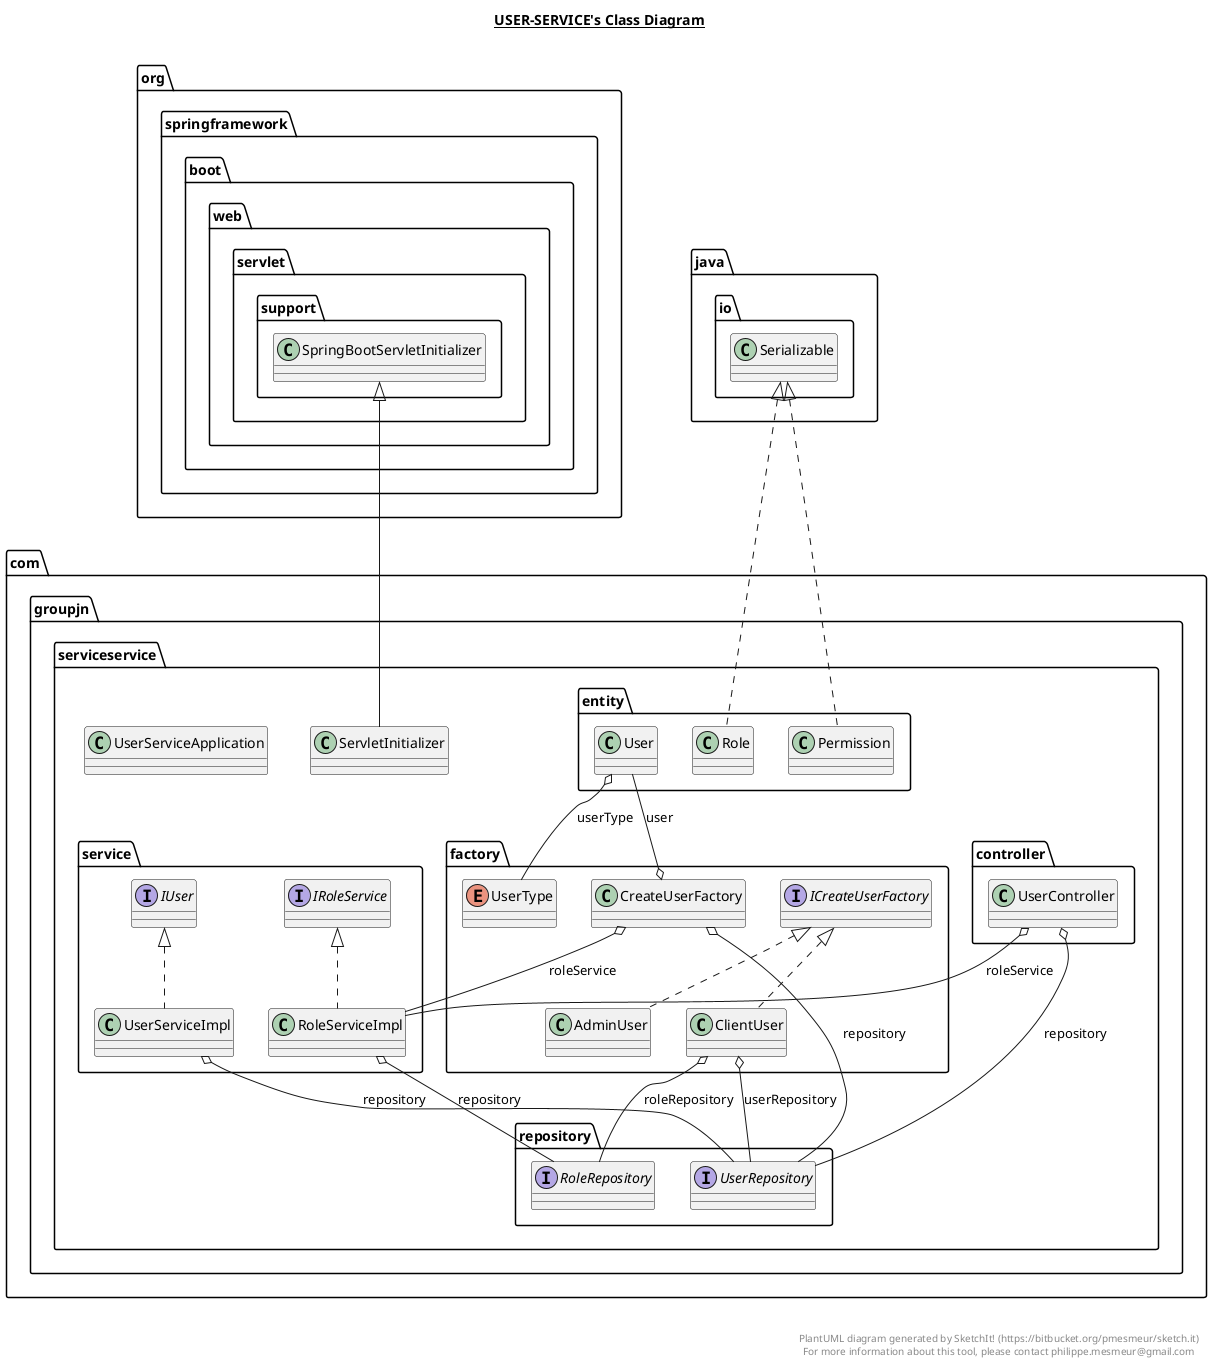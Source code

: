 @startuml

title __USER-SERVICE's Class Diagram__\n

  namespace com.groupjn.serviceservice {
    class com.groupjn.serviceservice.ServletInitializer {
    }
  }
  

  namespace com.groupjn.serviceservice {
    class com.groupjn.serviceservice.UserServiceApplication {
    }
  }
  

  namespace com.groupjn.serviceservice {
    namespace controller {
      class UserController {
      }
    }
  }
  

  namespace com.groupjn.serviceservice {
    namespace entity {
      class Permission {
      }
    }
  }
  

  namespace com.groupjn.serviceservice {
    namespace entity {
      class Role {
      }
    }
  }
  

  namespace com.groupjn.serviceservice {
    namespace entity {
      class User {
      }
    }
  }
  

  namespace com.groupjn.serviceservice {
    namespace factory {
      class AdminUser {
      }
    }
  }
  

  namespace com.groupjn.serviceservice {
    namespace factory {
      class ClientUser {
      }
    }
  }
  

  namespace com.groupjn.serviceservice {
    namespace factory {
      class CreateUserFactory {
      }
    }
  }
  

  namespace com.groupjn.serviceservice {
    namespace factory {
      interface ICreateUserFactory {
      }
    }
  }
  

  namespace com.groupjn.serviceservice {
    namespace factory {
      enum UserType {
      }
    }
  }
  

  namespace com.groupjn.serviceservice {
    namespace repository {
      interface RoleRepository {
      }
    }
  }
  

  namespace com.groupjn.serviceservice {
    namespace repository {
      interface UserRepository {
      }
    }
  }
  

  namespace com.groupjn.serviceservice {
    namespace service {
      interface IRoleService {
      }
    }
  }
  

  namespace com.groupjn.serviceservice {
    namespace service {
      interface IUser {
      }
    }
  }
  

  namespace com.groupjn.serviceservice {
    namespace service {
      class RoleServiceImpl {
      }
    }
  }
  

  namespace com.groupjn.serviceservice {
    namespace service {
      class UserServiceImpl {
      }
    }
  }
  

  com.groupjn.serviceservice.ServletInitializer -up-|> org.springframework.boot.web.servlet.support.SpringBootServletInitializer
  UserController o-- UserRepository : repository
  UserController o-- RoleServiceImpl : roleService
  Permission .up.|> java.io.Serializable
  Role .up.|> java.io.Serializable
  User o-- UserType : userType
  AdminUser .up.|> ICreateUserFactory
  ClientUser .up.|> ICreateUserFactory
  ClientUser o-- RoleRepository : roleRepository
  ClientUser o-- UserRepository : userRepository
  CreateUserFactory o-- UserRepository : repository
  CreateUserFactory o-- RoleServiceImpl : roleService
  CreateUserFactory o-- User : user
  RoleServiceImpl .up.|> IRoleService
  RoleServiceImpl o-- RoleRepository : repository
  UserServiceImpl .up.|> IUser
  UserServiceImpl o-- UserRepository : repository


right footer


PlantUML diagram generated by SketchIt! (https://bitbucket.org/pmesmeur/sketch.it)
For more information about this tool, please contact philippe.mesmeur@gmail.com
endfooter

@enduml
